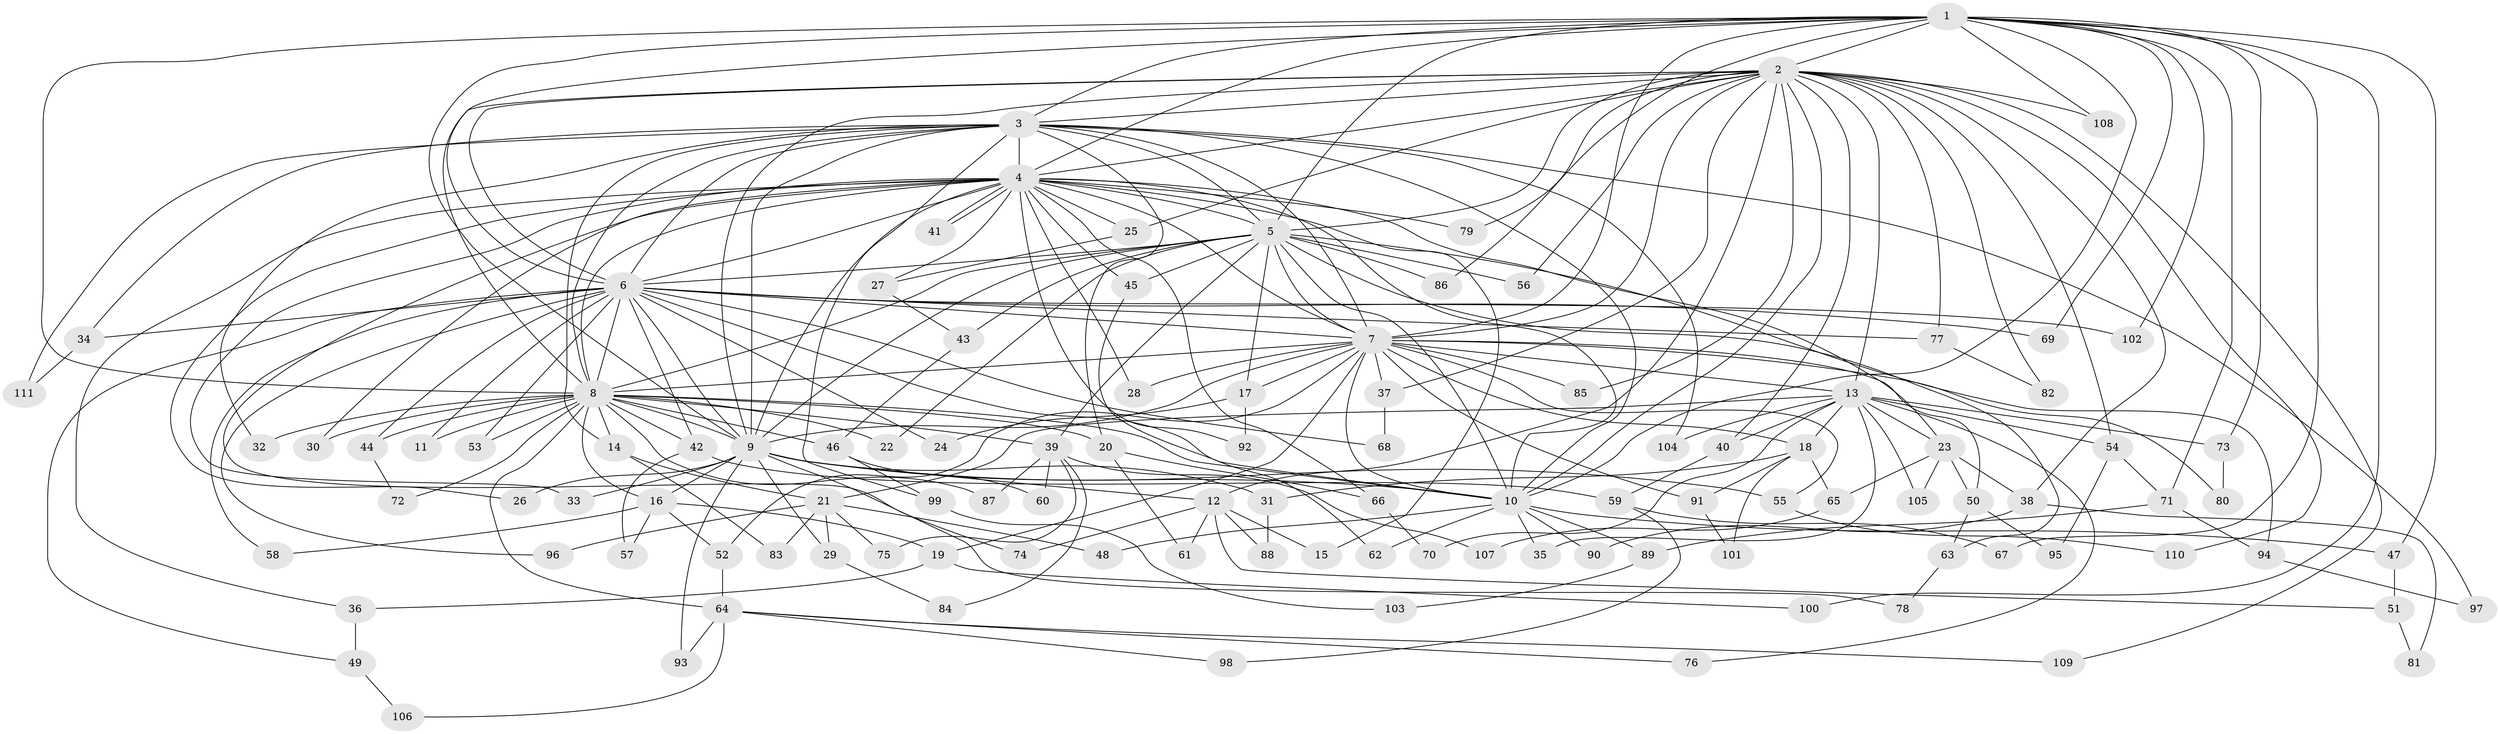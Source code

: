 // coarse degree distribution, {11: 0.022727272727272728, 18: 0.022727272727272728, 30: 0.022727272727272728, 15: 0.022727272727272728, 9: 0.045454545454545456, 2: 0.45454545454545453, 6: 0.09090909090909091, 4: 0.13636363636363635, 3: 0.11363636363636363, 7: 0.022727272727272728, 1: 0.045454545454545456}
// Generated by graph-tools (version 1.1) at 2025/17/03/04/25 18:17:23]
// undirected, 111 vertices, 247 edges
graph export_dot {
graph [start="1"]
  node [color=gray90,style=filled];
  1;
  2;
  3;
  4;
  5;
  6;
  7;
  8;
  9;
  10;
  11;
  12;
  13;
  14;
  15;
  16;
  17;
  18;
  19;
  20;
  21;
  22;
  23;
  24;
  25;
  26;
  27;
  28;
  29;
  30;
  31;
  32;
  33;
  34;
  35;
  36;
  37;
  38;
  39;
  40;
  41;
  42;
  43;
  44;
  45;
  46;
  47;
  48;
  49;
  50;
  51;
  52;
  53;
  54;
  55;
  56;
  57;
  58;
  59;
  60;
  61;
  62;
  63;
  64;
  65;
  66;
  67;
  68;
  69;
  70;
  71;
  72;
  73;
  74;
  75;
  76;
  77;
  78;
  79;
  80;
  81;
  82;
  83;
  84;
  85;
  86;
  87;
  88;
  89;
  90;
  91;
  92;
  93;
  94;
  95;
  96;
  97;
  98;
  99;
  100;
  101;
  102;
  103;
  104;
  105;
  106;
  107;
  108;
  109;
  110;
  111;
  1 -- 2;
  1 -- 3;
  1 -- 4;
  1 -- 5;
  1 -- 6;
  1 -- 7;
  1 -- 8;
  1 -- 9;
  1 -- 10;
  1 -- 47;
  1 -- 67;
  1 -- 69;
  1 -- 71;
  1 -- 73;
  1 -- 86;
  1 -- 100;
  1 -- 102;
  1 -- 108;
  2 -- 3;
  2 -- 4;
  2 -- 5;
  2 -- 6;
  2 -- 7;
  2 -- 8;
  2 -- 9;
  2 -- 10;
  2 -- 12;
  2 -- 13;
  2 -- 25;
  2 -- 37;
  2 -- 38;
  2 -- 40;
  2 -- 54;
  2 -- 56;
  2 -- 77;
  2 -- 79;
  2 -- 82;
  2 -- 85;
  2 -- 108;
  2 -- 109;
  2 -- 110;
  3 -- 4;
  3 -- 5;
  3 -- 6;
  3 -- 7;
  3 -- 8;
  3 -- 9;
  3 -- 10;
  3 -- 14;
  3 -- 20;
  3 -- 32;
  3 -- 34;
  3 -- 97;
  3 -- 99;
  3 -- 104;
  3 -- 111;
  4 -- 5;
  4 -- 6;
  4 -- 7;
  4 -- 8;
  4 -- 9;
  4 -- 10;
  4 -- 15;
  4 -- 23;
  4 -- 25;
  4 -- 26;
  4 -- 27;
  4 -- 28;
  4 -- 30;
  4 -- 33;
  4 -- 36;
  4 -- 41;
  4 -- 41;
  4 -- 45;
  4 -- 66;
  4 -- 74;
  4 -- 79;
  4 -- 92;
  5 -- 6;
  5 -- 7;
  5 -- 8;
  5 -- 9;
  5 -- 10;
  5 -- 17;
  5 -- 22;
  5 -- 39;
  5 -- 43;
  5 -- 45;
  5 -- 56;
  5 -- 63;
  5 -- 86;
  5 -- 94;
  6 -- 7;
  6 -- 8;
  6 -- 9;
  6 -- 10;
  6 -- 11;
  6 -- 24;
  6 -- 34;
  6 -- 42;
  6 -- 44;
  6 -- 49;
  6 -- 53;
  6 -- 58;
  6 -- 68;
  6 -- 69;
  6 -- 77;
  6 -- 96;
  6 -- 102;
  7 -- 8;
  7 -- 9;
  7 -- 10;
  7 -- 13;
  7 -- 17;
  7 -- 18;
  7 -- 19;
  7 -- 28;
  7 -- 37;
  7 -- 50;
  7 -- 52;
  7 -- 55;
  7 -- 80;
  7 -- 85;
  7 -- 91;
  8 -- 9;
  8 -- 10;
  8 -- 11;
  8 -- 14;
  8 -- 16;
  8 -- 20;
  8 -- 22;
  8 -- 30;
  8 -- 32;
  8 -- 39;
  8 -- 42;
  8 -- 44;
  8 -- 46;
  8 -- 53;
  8 -- 64;
  8 -- 72;
  8 -- 87;
  9 -- 10;
  9 -- 12;
  9 -- 16;
  9 -- 26;
  9 -- 29;
  9 -- 31;
  9 -- 33;
  9 -- 55;
  9 -- 78;
  9 -- 93;
  10 -- 35;
  10 -- 47;
  10 -- 48;
  10 -- 62;
  10 -- 89;
  10 -- 90;
  12 -- 15;
  12 -- 51;
  12 -- 61;
  12 -- 74;
  12 -- 88;
  13 -- 18;
  13 -- 21;
  13 -- 23;
  13 -- 35;
  13 -- 40;
  13 -- 54;
  13 -- 70;
  13 -- 73;
  13 -- 76;
  13 -- 104;
  13 -- 105;
  14 -- 21;
  14 -- 83;
  16 -- 19;
  16 -- 52;
  16 -- 57;
  16 -- 58;
  17 -- 24;
  17 -- 92;
  18 -- 31;
  18 -- 65;
  18 -- 91;
  18 -- 101;
  19 -- 36;
  19 -- 100;
  20 -- 61;
  20 -- 66;
  21 -- 29;
  21 -- 48;
  21 -- 75;
  21 -- 83;
  21 -- 96;
  23 -- 38;
  23 -- 50;
  23 -- 65;
  23 -- 105;
  25 -- 27;
  27 -- 43;
  29 -- 84;
  31 -- 88;
  34 -- 111;
  36 -- 49;
  37 -- 68;
  38 -- 81;
  38 -- 90;
  39 -- 60;
  39 -- 75;
  39 -- 84;
  39 -- 87;
  39 -- 107;
  40 -- 59;
  42 -- 57;
  42 -- 59;
  43 -- 46;
  44 -- 72;
  45 -- 62;
  46 -- 60;
  46 -- 99;
  47 -- 51;
  49 -- 106;
  50 -- 63;
  50 -- 95;
  51 -- 81;
  52 -- 64;
  54 -- 71;
  54 -- 95;
  55 -- 110;
  59 -- 67;
  59 -- 98;
  63 -- 78;
  64 -- 76;
  64 -- 93;
  64 -- 98;
  64 -- 106;
  64 -- 109;
  65 -- 107;
  66 -- 70;
  71 -- 89;
  71 -- 94;
  73 -- 80;
  77 -- 82;
  89 -- 103;
  91 -- 101;
  94 -- 97;
  99 -- 103;
}
